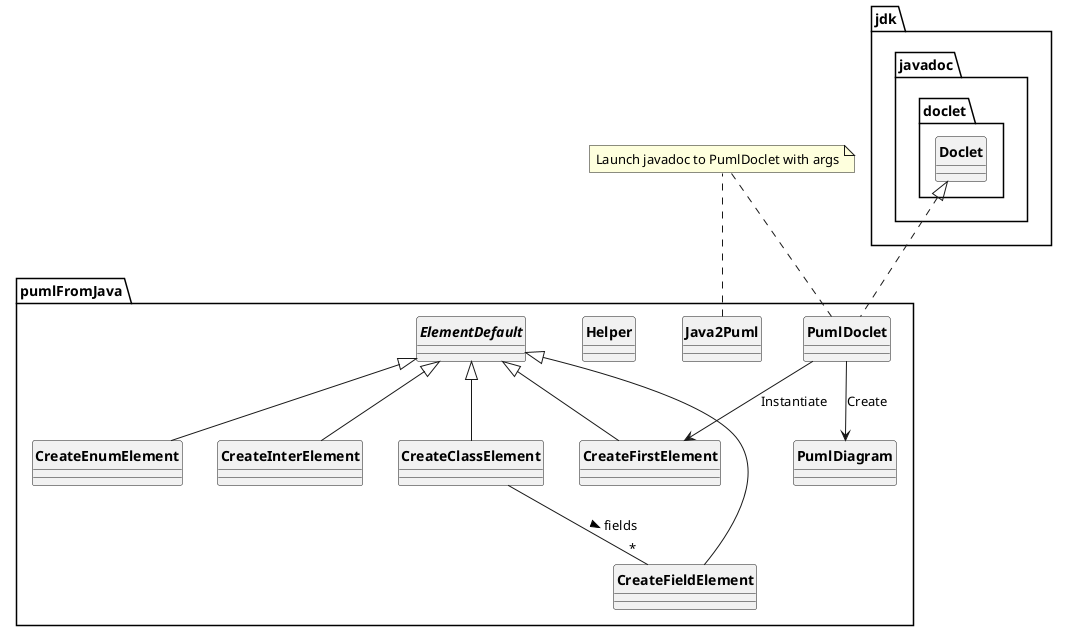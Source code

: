 @startuml
'https://plantuml.com/class-diagram
skinparam classAttributeIconSize 0
skinparam classFontStyle Bold
skinparam style strictuml

class pumlFromJava.PumlDoclet
{

}

class pumlFromJava.Java2Puml
{

}

class pumlFromJava.PumlDiagram
{

}

class pumlFromJava.CreateFirstElement
{

}

PumlDoclet --> PumlDiagram : "Create"
PumlDoclet --> CreateFirstElement : "Instantiate"

class pumlFromJava.Helper {

}

class pumlFromJava.CreateInterElement {

}

class pumlFromJava.CreateClassElement {

}

class pumlFromJava.CreateFieldElement {

}


abstract class pumlFromJava.ElementDefault {

}

class pumlFromJava.CreateEnumElement {

}

jdk.javadoc.doclet.Doclet <|.. pumlFromJava.PumlDoclet
pumlFromJava.ElementDefault <|-- pumlFromJava.CreateInterElement
pumlFromJava.ElementDefault <|-- pumlFromJava.CreateClassElement
pumlFromJava.ElementDefault <|-- pumlFromJava.CreateFieldElement
pumlFromJava.ElementDefault <|-- pumlFromJava.CreateEnumElement
pumlFromJava.ElementDefault <|-- pumlFromJava.CreateFirstElement

CreateClassElement -- "*" CreateFieldElement : > fields

'Java2Puml --> JavaDoc : "Use"'

note "Launch javadoc to PumlDoclet with args" as N2
Java2Puml .. N2
N2 .. PumlDoclet
/'interface Doclet {
    + init(locale : Locale, reporter : Reporter)
    + getName() : String
    + SourceVersion getSupportedSourceVersion()
    + run(environment : DocletEnvironment) : Boolean
}'/




@enduml
